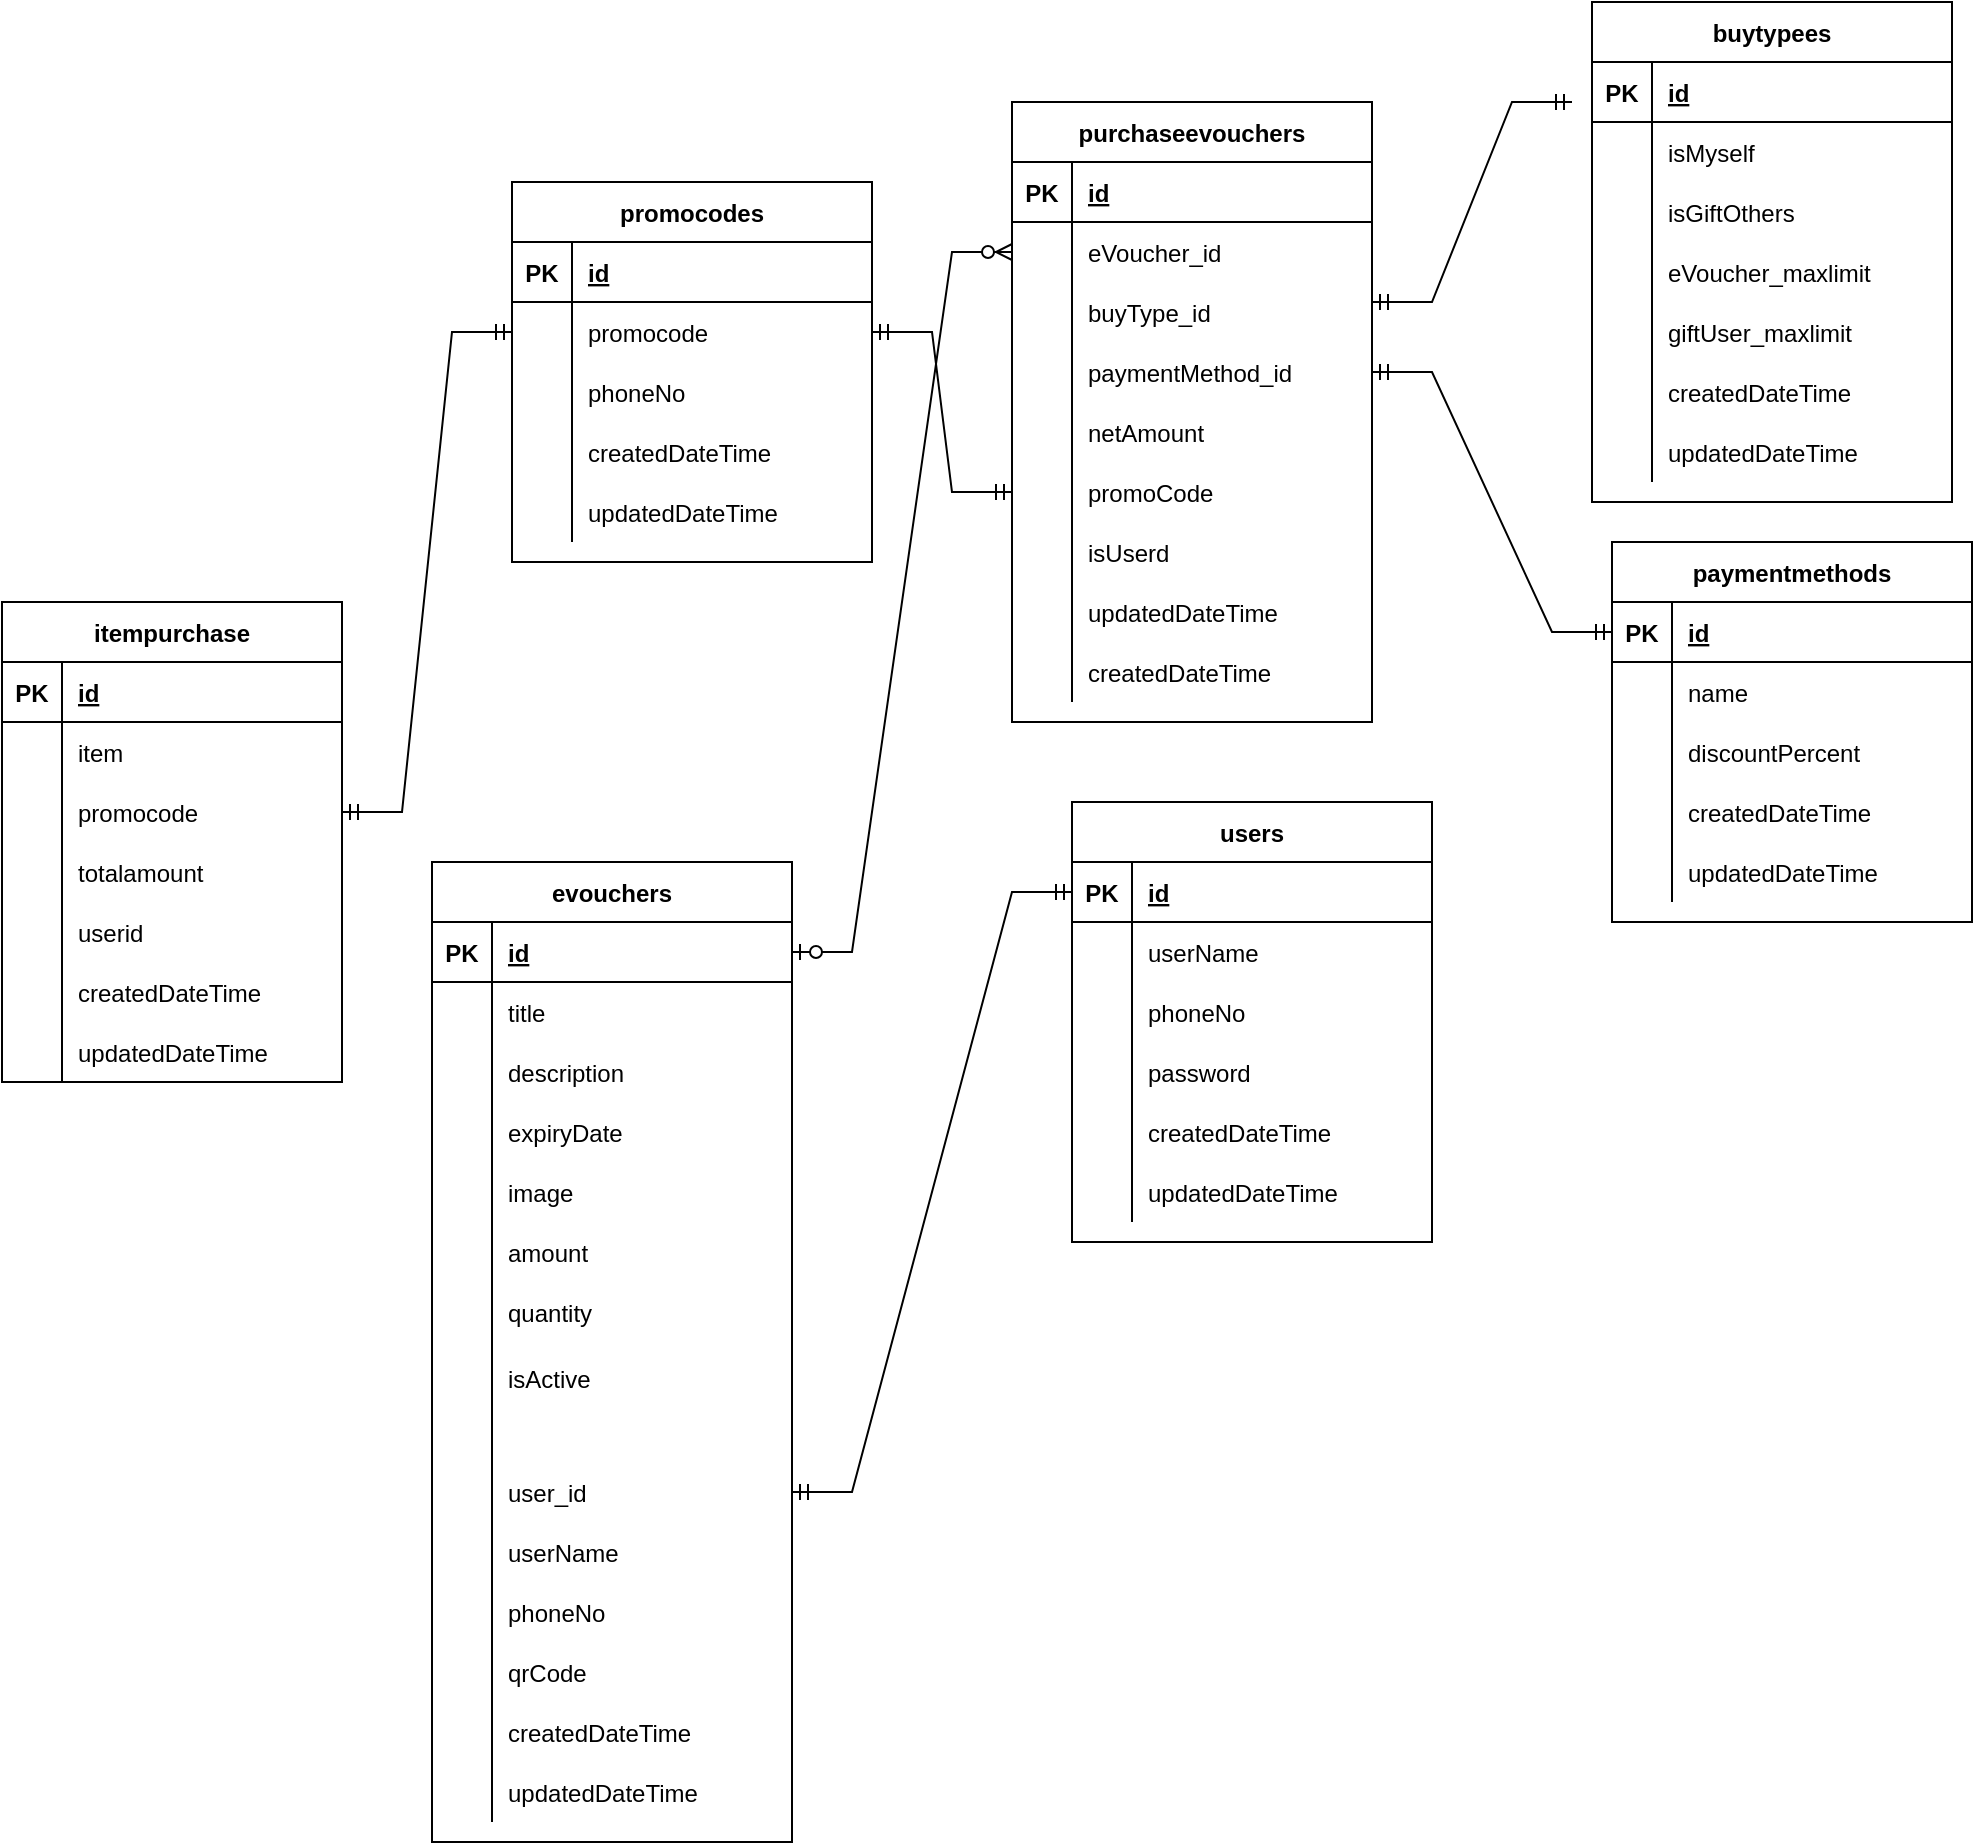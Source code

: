<mxfile version="17.2.4" type="google"><diagram id="ChuzMLygYuGC-aPtNnrG" name="Page-1"><mxGraphModel grid="1" page="1" gridSize="10" guides="1" tooltips="1" connect="1" arrows="1" fold="1" pageScale="1" pageWidth="850" pageHeight="1100" math="0" shadow="0"><root><mxCell id="0"/><mxCell id="1" parent="0"/><mxCell id="7wAMl2V2rMyPOqt-00Fh-144" value="evouchers" style="shape=table;startSize=30;container=1;collapsible=1;childLayout=tableLayout;fixedRows=1;rowLines=0;fontStyle=1;align=center;resizeLast=1;" vertex="1" parent="1"><mxGeometry x="240" y="470" width="180" height="490" as="geometry"/></mxCell><mxCell id="7wAMl2V2rMyPOqt-00Fh-145" value="" style="shape=tableRow;horizontal=0;startSize=0;swimlaneHead=0;swimlaneBody=0;fillColor=none;collapsible=0;dropTarget=0;points=[[0,0.5],[1,0.5]];portConstraint=eastwest;top=0;left=0;right=0;bottom=1;" vertex="1" parent="7wAMl2V2rMyPOqt-00Fh-144"><mxGeometry y="30" width="180" height="30" as="geometry"/></mxCell><mxCell id="7wAMl2V2rMyPOqt-00Fh-146" value="PK" style="shape=partialRectangle;connectable=0;fillColor=none;top=0;left=0;bottom=0;right=0;fontStyle=1;overflow=hidden;" vertex="1" parent="7wAMl2V2rMyPOqt-00Fh-145"><mxGeometry width="30" height="30" as="geometry"><mxRectangle width="30" height="30" as="alternateBounds"/></mxGeometry></mxCell><mxCell id="7wAMl2V2rMyPOqt-00Fh-147" value="id" style="shape=partialRectangle;connectable=0;fillColor=none;top=0;left=0;bottom=0;right=0;align=left;spacingLeft=6;fontStyle=5;overflow=hidden;" vertex="1" parent="7wAMl2V2rMyPOqt-00Fh-145"><mxGeometry x="30" width="150" height="30" as="geometry"><mxRectangle width="150" height="30" as="alternateBounds"/></mxGeometry></mxCell><mxCell id="7wAMl2V2rMyPOqt-00Fh-148" value="" style="shape=tableRow;horizontal=0;startSize=0;swimlaneHead=0;swimlaneBody=0;fillColor=none;collapsible=0;dropTarget=0;points=[[0,0.5],[1,0.5]];portConstraint=eastwest;top=0;left=0;right=0;bottom=0;" vertex="1" parent="7wAMl2V2rMyPOqt-00Fh-144"><mxGeometry y="60" width="180" height="30" as="geometry"/></mxCell><mxCell id="7wAMl2V2rMyPOqt-00Fh-149" value="" style="shape=partialRectangle;connectable=0;fillColor=none;top=0;left=0;bottom=0;right=0;editable=1;overflow=hidden;" vertex="1" parent="7wAMl2V2rMyPOqt-00Fh-148"><mxGeometry width="30" height="30" as="geometry"><mxRectangle width="30" height="30" as="alternateBounds"/></mxGeometry></mxCell><mxCell id="7wAMl2V2rMyPOqt-00Fh-150" value="title" style="shape=partialRectangle;connectable=0;fillColor=none;top=0;left=0;bottom=0;right=0;align=left;spacingLeft=6;overflow=hidden;" vertex="1" parent="7wAMl2V2rMyPOqt-00Fh-148"><mxGeometry x="30" width="150" height="30" as="geometry"><mxRectangle width="150" height="30" as="alternateBounds"/></mxGeometry></mxCell><mxCell id="7wAMl2V2rMyPOqt-00Fh-151" value="" style="shape=tableRow;horizontal=0;startSize=0;swimlaneHead=0;swimlaneBody=0;fillColor=none;collapsible=0;dropTarget=0;points=[[0,0.5],[1,0.5]];portConstraint=eastwest;top=0;left=0;right=0;bottom=0;" vertex="1" parent="7wAMl2V2rMyPOqt-00Fh-144"><mxGeometry y="90" width="180" height="30" as="geometry"/></mxCell><mxCell id="7wAMl2V2rMyPOqt-00Fh-152" value="" style="shape=partialRectangle;connectable=0;fillColor=none;top=0;left=0;bottom=0;right=0;editable=1;overflow=hidden;" vertex="1" parent="7wAMl2V2rMyPOqt-00Fh-151"><mxGeometry width="30" height="30" as="geometry"><mxRectangle width="30" height="30" as="alternateBounds"/></mxGeometry></mxCell><mxCell id="7wAMl2V2rMyPOqt-00Fh-153" value="description" style="shape=partialRectangle;connectable=0;fillColor=none;top=0;left=0;bottom=0;right=0;align=left;spacingLeft=6;overflow=hidden;" vertex="1" parent="7wAMl2V2rMyPOqt-00Fh-151"><mxGeometry x="30" width="150" height="30" as="geometry"><mxRectangle width="150" height="30" as="alternateBounds"/></mxGeometry></mxCell><mxCell id="7wAMl2V2rMyPOqt-00Fh-154" value="" style="shape=tableRow;horizontal=0;startSize=0;swimlaneHead=0;swimlaneBody=0;fillColor=none;collapsible=0;dropTarget=0;points=[[0,0.5],[1,0.5]];portConstraint=eastwest;top=0;left=0;right=0;bottom=0;" vertex="1" parent="7wAMl2V2rMyPOqt-00Fh-144"><mxGeometry y="120" width="180" height="30" as="geometry"/></mxCell><mxCell id="7wAMl2V2rMyPOqt-00Fh-155" value="" style="shape=partialRectangle;connectable=0;fillColor=none;top=0;left=0;bottom=0;right=0;editable=1;overflow=hidden;" vertex="1" parent="7wAMl2V2rMyPOqt-00Fh-154"><mxGeometry width="30" height="30" as="geometry"><mxRectangle width="30" height="30" as="alternateBounds"/></mxGeometry></mxCell><mxCell id="7wAMl2V2rMyPOqt-00Fh-156" value="expiryDate" style="shape=partialRectangle;connectable=0;fillColor=none;top=0;left=0;bottom=0;right=0;align=left;spacingLeft=6;overflow=hidden;" vertex="1" parent="7wAMl2V2rMyPOqt-00Fh-154"><mxGeometry x="30" width="150" height="30" as="geometry"><mxRectangle width="150" height="30" as="alternateBounds"/></mxGeometry></mxCell><mxCell id="7wAMl2V2rMyPOqt-00Fh-158" value="" style="shape=tableRow;horizontal=0;startSize=0;swimlaneHead=0;swimlaneBody=0;fillColor=none;collapsible=0;dropTarget=0;points=[[0,0.5],[1,0.5]];portConstraint=eastwest;top=0;left=0;right=0;bottom=0;" vertex="1" parent="7wAMl2V2rMyPOqt-00Fh-144"><mxGeometry y="150" width="180" height="30" as="geometry"/></mxCell><mxCell id="7wAMl2V2rMyPOqt-00Fh-159" value="" style="shape=partialRectangle;connectable=0;fillColor=none;top=0;left=0;bottom=0;right=0;editable=1;overflow=hidden;" vertex="1" parent="7wAMl2V2rMyPOqt-00Fh-158"><mxGeometry width="30" height="30" as="geometry"><mxRectangle width="30" height="30" as="alternateBounds"/></mxGeometry></mxCell><mxCell id="7wAMl2V2rMyPOqt-00Fh-160" value="image" style="shape=partialRectangle;connectable=0;fillColor=none;top=0;left=0;bottom=0;right=0;align=left;spacingLeft=6;overflow=hidden;" vertex="1" parent="7wAMl2V2rMyPOqt-00Fh-158"><mxGeometry x="30" width="150" height="30" as="geometry"><mxRectangle width="150" height="30" as="alternateBounds"/></mxGeometry></mxCell><mxCell id="7wAMl2V2rMyPOqt-00Fh-161" value="" style="shape=tableRow;horizontal=0;startSize=0;swimlaneHead=0;swimlaneBody=0;fillColor=none;collapsible=0;dropTarget=0;points=[[0,0.5],[1,0.5]];portConstraint=eastwest;top=0;left=0;right=0;bottom=0;" vertex="1" parent="7wAMl2V2rMyPOqt-00Fh-144"><mxGeometry y="180" width="180" height="30" as="geometry"/></mxCell><mxCell id="7wAMl2V2rMyPOqt-00Fh-162" value="" style="shape=partialRectangle;connectable=0;fillColor=none;top=0;left=0;bottom=0;right=0;editable=1;overflow=hidden;" vertex="1" parent="7wAMl2V2rMyPOqt-00Fh-161"><mxGeometry width="30" height="30" as="geometry"><mxRectangle width="30" height="30" as="alternateBounds"/></mxGeometry></mxCell><mxCell id="7wAMl2V2rMyPOqt-00Fh-163" value="amount" style="shape=partialRectangle;connectable=0;fillColor=none;top=0;left=0;bottom=0;right=0;align=left;spacingLeft=6;overflow=hidden;" vertex="1" parent="7wAMl2V2rMyPOqt-00Fh-161"><mxGeometry x="30" width="150" height="30" as="geometry"><mxRectangle width="150" height="30" as="alternateBounds"/></mxGeometry></mxCell><mxCell id="7wAMl2V2rMyPOqt-00Fh-167" value="" style="shape=tableRow;horizontal=0;startSize=0;swimlaneHead=0;swimlaneBody=0;fillColor=none;collapsible=0;dropTarget=0;points=[[0,0.5],[1,0.5]];portConstraint=eastwest;top=0;left=0;right=0;bottom=0;" vertex="1" parent="7wAMl2V2rMyPOqt-00Fh-144"><mxGeometry y="210" width="180" height="30" as="geometry"/></mxCell><mxCell id="7wAMl2V2rMyPOqt-00Fh-168" value="" style="shape=partialRectangle;connectable=0;fillColor=none;top=0;left=0;bottom=0;right=0;editable=1;overflow=hidden;" vertex="1" parent="7wAMl2V2rMyPOqt-00Fh-167"><mxGeometry width="30" height="30" as="geometry"><mxRectangle width="30" height="30" as="alternateBounds"/></mxGeometry></mxCell><mxCell id="7wAMl2V2rMyPOqt-00Fh-169" value="quantity" style="shape=partialRectangle;connectable=0;fillColor=none;top=0;left=0;bottom=0;right=0;align=left;spacingLeft=6;overflow=hidden;" vertex="1" parent="7wAMl2V2rMyPOqt-00Fh-167"><mxGeometry x="30" width="150" height="30" as="geometry"><mxRectangle width="150" height="30" as="alternateBounds"/></mxGeometry></mxCell><mxCell id="7wAMl2V2rMyPOqt-00Fh-164" value="" style="shape=tableRow;horizontal=0;startSize=0;swimlaneHead=0;swimlaneBody=0;fillColor=none;collapsible=0;dropTarget=0;points=[[0,0.5],[1,0.5]];portConstraint=eastwest;top=0;left=0;right=0;bottom=0;" vertex="1" parent="7wAMl2V2rMyPOqt-00Fh-144"><mxGeometry y="240" width="180" height="30" as="geometry"/></mxCell><mxCell id="7wAMl2V2rMyPOqt-00Fh-165" value="" style="shape=partialRectangle;connectable=0;fillColor=none;top=0;left=0;bottom=0;right=0;editable=1;overflow=hidden;" vertex="1" parent="7wAMl2V2rMyPOqt-00Fh-164"><mxGeometry width="30" height="30" as="geometry"><mxRectangle width="30" height="30" as="alternateBounds"/></mxGeometry></mxCell><mxCell id="7wAMl2V2rMyPOqt-00Fh-166" value="" style="shape=partialRectangle;connectable=0;fillColor=none;top=0;left=0;bottom=0;right=0;align=left;spacingLeft=6;overflow=hidden;" vertex="1" parent="7wAMl2V2rMyPOqt-00Fh-164"><mxGeometry x="30" width="150" height="30" as="geometry"><mxRectangle width="150" height="30" as="alternateBounds"/></mxGeometry></mxCell><mxCell id="7wAMl2V2rMyPOqt-00Fh-173" value="" style="shape=tableRow;horizontal=0;startSize=0;swimlaneHead=0;swimlaneBody=0;fillColor=none;collapsible=0;dropTarget=0;points=[[0,0.5],[1,0.5]];portConstraint=eastwest;top=0;left=0;right=0;bottom=0;" vertex="1" parent="7wAMl2V2rMyPOqt-00Fh-144"><mxGeometry y="270" width="180" height="30" as="geometry"/></mxCell><mxCell id="7wAMl2V2rMyPOqt-00Fh-174" value="" style="shape=partialRectangle;connectable=0;fillColor=none;top=0;left=0;bottom=0;right=0;editable=1;overflow=hidden;" vertex="1" parent="7wAMl2V2rMyPOqt-00Fh-173"><mxGeometry width="30" height="30" as="geometry"><mxRectangle width="30" height="30" as="alternateBounds"/></mxGeometry></mxCell><mxCell id="7wAMl2V2rMyPOqt-00Fh-175" value="" style="shape=partialRectangle;connectable=0;fillColor=none;top=0;left=0;bottom=0;right=0;align=left;spacingLeft=6;overflow=hidden;" vertex="1" parent="7wAMl2V2rMyPOqt-00Fh-173"><mxGeometry x="30" width="150" height="30" as="geometry"><mxRectangle width="150" height="30" as="alternateBounds"/></mxGeometry></mxCell><mxCell id="7wAMl2V2rMyPOqt-00Fh-176" value="" style="shape=tableRow;horizontal=0;startSize=0;swimlaneHead=0;swimlaneBody=0;fillColor=none;collapsible=0;dropTarget=0;points=[[0,0.5],[1,0.5]];portConstraint=eastwest;top=0;left=0;right=0;bottom=0;" vertex="1" parent="7wAMl2V2rMyPOqt-00Fh-144"><mxGeometry y="300" width="180" height="30" as="geometry"/></mxCell><mxCell id="7wAMl2V2rMyPOqt-00Fh-177" value="" style="shape=partialRectangle;connectable=0;fillColor=none;top=0;left=0;bottom=0;right=0;editable=1;overflow=hidden;" vertex="1" parent="7wAMl2V2rMyPOqt-00Fh-176"><mxGeometry width="30" height="30" as="geometry"><mxRectangle width="30" height="30" as="alternateBounds"/></mxGeometry></mxCell><mxCell id="7wAMl2V2rMyPOqt-00Fh-178" value="user_id" style="shape=partialRectangle;connectable=0;fillColor=none;top=0;left=0;bottom=0;right=0;align=left;spacingLeft=6;overflow=hidden;" vertex="1" parent="7wAMl2V2rMyPOqt-00Fh-176"><mxGeometry x="30" width="150" height="30" as="geometry"><mxRectangle width="150" height="30" as="alternateBounds"/></mxGeometry></mxCell><mxCell id="nTUJlWTamuXWdmdz4-d0-1" value="" style="shape=tableRow;horizontal=0;startSize=0;swimlaneHead=0;swimlaneBody=0;fillColor=none;collapsible=0;dropTarget=0;points=[[0,0.5],[1,0.5]];portConstraint=eastwest;top=0;left=0;right=0;bottom=0;" vertex="1" parent="7wAMl2V2rMyPOqt-00Fh-144"><mxGeometry y="330" width="180" height="30" as="geometry"/></mxCell><mxCell id="nTUJlWTamuXWdmdz4-d0-2" value="" style="shape=partialRectangle;connectable=0;fillColor=none;top=0;left=0;bottom=0;right=0;editable=1;overflow=hidden;" vertex="1" parent="nTUJlWTamuXWdmdz4-d0-1"><mxGeometry width="30" height="30" as="geometry"><mxRectangle width="30" height="30" as="alternateBounds"/></mxGeometry></mxCell><mxCell id="nTUJlWTamuXWdmdz4-d0-3" value="userName" style="shape=partialRectangle;connectable=0;fillColor=none;top=0;left=0;bottom=0;right=0;align=left;spacingLeft=6;overflow=hidden;" vertex="1" parent="nTUJlWTamuXWdmdz4-d0-1"><mxGeometry x="30" width="150" height="30" as="geometry"><mxRectangle width="150" height="30" as="alternateBounds"/></mxGeometry></mxCell><mxCell id="7wAMl2V2rMyPOqt-00Fh-179" value="" style="shape=tableRow;horizontal=0;startSize=0;swimlaneHead=0;swimlaneBody=0;fillColor=none;collapsible=0;dropTarget=0;points=[[0,0.5],[1,0.5]];portConstraint=eastwest;top=0;left=0;right=0;bottom=0;" vertex="1" parent="7wAMl2V2rMyPOqt-00Fh-144"><mxGeometry y="360" width="180" height="30" as="geometry"/></mxCell><mxCell id="7wAMl2V2rMyPOqt-00Fh-180" value="" style="shape=partialRectangle;connectable=0;fillColor=none;top=0;left=0;bottom=0;right=0;editable=1;overflow=hidden;" vertex="1" parent="7wAMl2V2rMyPOqt-00Fh-179"><mxGeometry width="30" height="30" as="geometry"><mxRectangle width="30" height="30" as="alternateBounds"/></mxGeometry></mxCell><mxCell id="7wAMl2V2rMyPOqt-00Fh-181" value="phoneNo" style="shape=partialRectangle;connectable=0;fillColor=none;top=0;left=0;bottom=0;right=0;align=left;spacingLeft=6;overflow=hidden;" vertex="1" parent="7wAMl2V2rMyPOqt-00Fh-179"><mxGeometry x="30" width="150" height="30" as="geometry"><mxRectangle width="150" height="30" as="alternateBounds"/></mxGeometry></mxCell><mxCell id="7wAMl2V2rMyPOqt-00Fh-182" value="" style="shape=tableRow;horizontal=0;startSize=0;swimlaneHead=0;swimlaneBody=0;fillColor=none;collapsible=0;dropTarget=0;points=[[0,0.5],[1,0.5]];portConstraint=eastwest;top=0;left=0;right=0;bottom=0;" vertex="1" parent="7wAMl2V2rMyPOqt-00Fh-144"><mxGeometry y="390" width="180" height="30" as="geometry"/></mxCell><mxCell id="7wAMl2V2rMyPOqt-00Fh-183" value="" style="shape=partialRectangle;connectable=0;fillColor=none;top=0;left=0;bottom=0;right=0;editable=1;overflow=hidden;" vertex="1" parent="7wAMl2V2rMyPOqt-00Fh-182"><mxGeometry width="30" height="30" as="geometry"><mxRectangle width="30" height="30" as="alternateBounds"/></mxGeometry></mxCell><mxCell id="7wAMl2V2rMyPOqt-00Fh-184" value="qrCode" style="shape=partialRectangle;connectable=0;fillColor=none;top=0;left=0;bottom=0;right=0;align=left;spacingLeft=6;overflow=hidden;" vertex="1" parent="7wAMl2V2rMyPOqt-00Fh-182"><mxGeometry x="30" width="150" height="30" as="geometry"><mxRectangle width="150" height="30" as="alternateBounds"/></mxGeometry></mxCell><mxCell id="7wAMl2V2rMyPOqt-00Fh-185" value="" style="shape=tableRow;horizontal=0;startSize=0;swimlaneHead=0;swimlaneBody=0;fillColor=none;collapsible=0;dropTarget=0;points=[[0,0.5],[1,0.5]];portConstraint=eastwest;top=0;left=0;right=0;bottom=0;" vertex="1" parent="7wAMl2V2rMyPOqt-00Fh-144"><mxGeometry y="420" width="180" height="30" as="geometry"/></mxCell><mxCell id="7wAMl2V2rMyPOqt-00Fh-186" value="" style="shape=partialRectangle;connectable=0;fillColor=none;top=0;left=0;bottom=0;right=0;editable=1;overflow=hidden;" vertex="1" parent="7wAMl2V2rMyPOqt-00Fh-185"><mxGeometry width="30" height="30" as="geometry"><mxRectangle width="30" height="30" as="alternateBounds"/></mxGeometry></mxCell><mxCell id="7wAMl2V2rMyPOqt-00Fh-187" value="createdDateTime" style="shape=partialRectangle;connectable=0;fillColor=none;top=0;left=0;bottom=0;right=0;align=left;spacingLeft=6;overflow=hidden;" vertex="1" parent="7wAMl2V2rMyPOqt-00Fh-185"><mxGeometry x="30" width="150" height="30" as="geometry"><mxRectangle width="150" height="30" as="alternateBounds"/></mxGeometry></mxCell><mxCell id="j4lae3LnzT7oUWRskxHM-4" value="" style="shape=tableRow;horizontal=0;startSize=0;swimlaneHead=0;swimlaneBody=0;fillColor=none;collapsible=0;dropTarget=0;points=[[0,0.5],[1,0.5]];portConstraint=eastwest;top=0;left=0;right=0;bottom=0;" vertex="1" parent="7wAMl2V2rMyPOqt-00Fh-144"><mxGeometry y="450" width="180" height="30" as="geometry"/></mxCell><mxCell id="j4lae3LnzT7oUWRskxHM-5" value="" style="shape=partialRectangle;connectable=0;fillColor=none;top=0;left=0;bottom=0;right=0;editable=1;overflow=hidden;" vertex="1" parent="j4lae3LnzT7oUWRskxHM-4"><mxGeometry width="30" height="30" as="geometry"><mxRectangle width="30" height="30" as="alternateBounds"/></mxGeometry></mxCell><mxCell id="j4lae3LnzT7oUWRskxHM-6" value="updatedDateTime" style="shape=partialRectangle;connectable=0;fillColor=none;top=0;left=0;bottom=0;right=0;align=left;spacingLeft=6;overflow=hidden;" vertex="1" parent="j4lae3LnzT7oUWRskxHM-4"><mxGeometry x="30" width="150" height="30" as="geometry"><mxRectangle width="150" height="30" as="alternateBounds"/></mxGeometry></mxCell><mxCell id="7wAMl2V2rMyPOqt-00Fh-231" value="paymentmethods" style="shape=table;startSize=30;container=1;collapsible=1;childLayout=tableLayout;fixedRows=1;rowLines=0;fontStyle=1;align=center;resizeLast=1;" vertex="1" parent="1"><mxGeometry x="830" y="310" width="180" height="190" as="geometry"/></mxCell><mxCell id="7wAMl2V2rMyPOqt-00Fh-232" value="" style="shape=tableRow;horizontal=0;startSize=0;swimlaneHead=0;swimlaneBody=0;fillColor=none;collapsible=0;dropTarget=0;points=[[0,0.5],[1,0.5]];portConstraint=eastwest;top=0;left=0;right=0;bottom=1;" vertex="1" parent="7wAMl2V2rMyPOqt-00Fh-231"><mxGeometry y="30" width="180" height="30" as="geometry"/></mxCell><mxCell id="7wAMl2V2rMyPOqt-00Fh-233" value="PK" style="shape=partialRectangle;connectable=0;fillColor=none;top=0;left=0;bottom=0;right=0;fontStyle=1;overflow=hidden;" vertex="1" parent="7wAMl2V2rMyPOqt-00Fh-232"><mxGeometry width="30" height="30" as="geometry"><mxRectangle width="30" height="30" as="alternateBounds"/></mxGeometry></mxCell><mxCell id="7wAMl2V2rMyPOqt-00Fh-234" value="id" style="shape=partialRectangle;connectable=0;fillColor=none;top=0;left=0;bottom=0;right=0;align=left;spacingLeft=6;fontStyle=5;overflow=hidden;" vertex="1" parent="7wAMl2V2rMyPOqt-00Fh-232"><mxGeometry x="30" width="150" height="30" as="geometry"><mxRectangle width="150" height="30" as="alternateBounds"/></mxGeometry></mxCell><mxCell id="7wAMl2V2rMyPOqt-00Fh-235" value="" style="shape=tableRow;horizontal=0;startSize=0;swimlaneHead=0;swimlaneBody=0;fillColor=none;collapsible=0;dropTarget=0;points=[[0,0.5],[1,0.5]];portConstraint=eastwest;top=0;left=0;right=0;bottom=0;" vertex="1" parent="7wAMl2V2rMyPOqt-00Fh-231"><mxGeometry y="60" width="180" height="30" as="geometry"/></mxCell><mxCell id="7wAMl2V2rMyPOqt-00Fh-236" value="" style="shape=partialRectangle;connectable=0;fillColor=none;top=0;left=0;bottom=0;right=0;editable=1;overflow=hidden;" vertex="1" parent="7wAMl2V2rMyPOqt-00Fh-235"><mxGeometry width="30" height="30" as="geometry"><mxRectangle width="30" height="30" as="alternateBounds"/></mxGeometry></mxCell><mxCell id="7wAMl2V2rMyPOqt-00Fh-237" value="name" style="shape=partialRectangle;connectable=0;fillColor=none;top=0;left=0;bottom=0;right=0;align=left;spacingLeft=6;overflow=hidden;" vertex="1" parent="7wAMl2V2rMyPOqt-00Fh-235"><mxGeometry x="30" width="150" height="30" as="geometry"><mxRectangle width="150" height="30" as="alternateBounds"/></mxGeometry></mxCell><mxCell id="7wAMl2V2rMyPOqt-00Fh-238" value="" style="shape=tableRow;horizontal=0;startSize=0;swimlaneHead=0;swimlaneBody=0;fillColor=none;collapsible=0;dropTarget=0;points=[[0,0.5],[1,0.5]];portConstraint=eastwest;top=0;left=0;right=0;bottom=0;" vertex="1" parent="7wAMl2V2rMyPOqt-00Fh-231"><mxGeometry y="90" width="180" height="30" as="geometry"/></mxCell><mxCell id="7wAMl2V2rMyPOqt-00Fh-239" value="" style="shape=partialRectangle;connectable=0;fillColor=none;top=0;left=0;bottom=0;right=0;editable=1;overflow=hidden;" vertex="1" parent="7wAMl2V2rMyPOqt-00Fh-238"><mxGeometry width="30" height="30" as="geometry"><mxRectangle width="30" height="30" as="alternateBounds"/></mxGeometry></mxCell><mxCell id="7wAMl2V2rMyPOqt-00Fh-240" value="discountPercent" style="shape=partialRectangle;connectable=0;fillColor=none;top=0;left=0;bottom=0;right=0;align=left;spacingLeft=6;overflow=hidden;" vertex="1" parent="7wAMl2V2rMyPOqt-00Fh-238"><mxGeometry x="30" width="150" height="30" as="geometry"><mxRectangle width="150" height="30" as="alternateBounds"/></mxGeometry></mxCell><mxCell id="7wAMl2V2rMyPOqt-00Fh-241" value="" style="shape=tableRow;horizontal=0;startSize=0;swimlaneHead=0;swimlaneBody=0;fillColor=none;collapsible=0;dropTarget=0;points=[[0,0.5],[1,0.5]];portConstraint=eastwest;top=0;left=0;right=0;bottom=0;" vertex="1" parent="7wAMl2V2rMyPOqt-00Fh-231"><mxGeometry y="120" width="180" height="30" as="geometry"/></mxCell><mxCell id="7wAMl2V2rMyPOqt-00Fh-242" value="" style="shape=partialRectangle;connectable=0;fillColor=none;top=0;left=0;bottom=0;right=0;editable=1;overflow=hidden;" vertex="1" parent="7wAMl2V2rMyPOqt-00Fh-241"><mxGeometry width="30" height="30" as="geometry"><mxRectangle width="30" height="30" as="alternateBounds"/></mxGeometry></mxCell><mxCell id="7wAMl2V2rMyPOqt-00Fh-243" value="createdDateTime" style="shape=partialRectangle;connectable=0;fillColor=none;top=0;left=0;bottom=0;right=0;align=left;spacingLeft=6;overflow=hidden;" vertex="1" parent="7wAMl2V2rMyPOqt-00Fh-241"><mxGeometry x="30" width="150" height="30" as="geometry"><mxRectangle width="150" height="30" as="alternateBounds"/></mxGeometry></mxCell><mxCell id="7wAMl2V2rMyPOqt-00Fh-244" value="" style="shape=tableRow;horizontal=0;startSize=0;swimlaneHead=0;swimlaneBody=0;fillColor=none;collapsible=0;dropTarget=0;points=[[0,0.5],[1,0.5]];portConstraint=eastwest;top=0;left=0;right=0;bottom=0;" vertex="1" parent="7wAMl2V2rMyPOqt-00Fh-231"><mxGeometry y="150" width="180" height="30" as="geometry"/></mxCell><mxCell id="7wAMl2V2rMyPOqt-00Fh-245" value="" style="shape=partialRectangle;connectable=0;fillColor=none;top=0;left=0;bottom=0;right=0;editable=1;overflow=hidden;" vertex="1" parent="7wAMl2V2rMyPOqt-00Fh-244"><mxGeometry width="30" height="30" as="geometry"><mxRectangle width="30" height="30" as="alternateBounds"/></mxGeometry></mxCell><mxCell id="7wAMl2V2rMyPOqt-00Fh-246" value="updatedDateTime" style="shape=partialRectangle;connectable=0;fillColor=none;top=0;left=0;bottom=0;right=0;align=left;spacingLeft=6;overflow=hidden;" vertex="1" parent="7wAMl2V2rMyPOqt-00Fh-244"><mxGeometry x="30" width="150" height="30" as="geometry"><mxRectangle width="150" height="30" as="alternateBounds"/></mxGeometry></mxCell><mxCell id="7wAMl2V2rMyPOqt-00Fh-252" value="buytypees" style="shape=table;startSize=30;container=1;collapsible=1;childLayout=tableLayout;fixedRows=1;rowLines=0;fontStyle=1;align=center;resizeLast=1;" vertex="1" parent="1"><mxGeometry x="820" y="40" width="180" height="250" as="geometry"/></mxCell><mxCell id="7wAMl2V2rMyPOqt-00Fh-253" value="" style="shape=tableRow;horizontal=0;startSize=0;swimlaneHead=0;swimlaneBody=0;fillColor=none;collapsible=0;dropTarget=0;points=[[0,0.5],[1,0.5]];portConstraint=eastwest;top=0;left=0;right=0;bottom=1;" vertex="1" parent="7wAMl2V2rMyPOqt-00Fh-252"><mxGeometry y="30" width="180" height="30" as="geometry"/></mxCell><mxCell id="7wAMl2V2rMyPOqt-00Fh-254" value="PK" style="shape=partialRectangle;connectable=0;fillColor=none;top=0;left=0;bottom=0;right=0;fontStyle=1;overflow=hidden;" vertex="1" parent="7wAMl2V2rMyPOqt-00Fh-253"><mxGeometry width="30" height="30" as="geometry"><mxRectangle width="30" height="30" as="alternateBounds"/></mxGeometry></mxCell><mxCell id="7wAMl2V2rMyPOqt-00Fh-255" value="id" style="shape=partialRectangle;connectable=0;fillColor=none;top=0;left=0;bottom=0;right=0;align=left;spacingLeft=6;fontStyle=5;overflow=hidden;" vertex="1" parent="7wAMl2V2rMyPOqt-00Fh-253"><mxGeometry x="30" width="150" height="30" as="geometry"><mxRectangle width="150" height="30" as="alternateBounds"/></mxGeometry></mxCell><mxCell id="7wAMl2V2rMyPOqt-00Fh-256" value="" style="shape=tableRow;horizontal=0;startSize=0;swimlaneHead=0;swimlaneBody=0;fillColor=none;collapsible=0;dropTarget=0;points=[[0,0.5],[1,0.5]];portConstraint=eastwest;top=0;left=0;right=0;bottom=0;" vertex="1" parent="7wAMl2V2rMyPOqt-00Fh-252"><mxGeometry y="60" width="180" height="30" as="geometry"/></mxCell><mxCell id="7wAMl2V2rMyPOqt-00Fh-257" value="" style="shape=partialRectangle;connectable=0;fillColor=none;top=0;left=0;bottom=0;right=0;editable=1;overflow=hidden;" vertex="1" parent="7wAMl2V2rMyPOqt-00Fh-256"><mxGeometry width="30" height="30" as="geometry"><mxRectangle width="30" height="30" as="alternateBounds"/></mxGeometry></mxCell><mxCell id="7wAMl2V2rMyPOqt-00Fh-258" value="isMyself" style="shape=partialRectangle;connectable=0;fillColor=none;top=0;left=0;bottom=0;right=0;align=left;spacingLeft=6;overflow=hidden;" vertex="1" parent="7wAMl2V2rMyPOqt-00Fh-256"><mxGeometry x="30" width="150" height="30" as="geometry"><mxRectangle width="150" height="30" as="alternateBounds"/></mxGeometry></mxCell><mxCell id="7wAMl2V2rMyPOqt-00Fh-259" value="" style="shape=tableRow;horizontal=0;startSize=0;swimlaneHead=0;swimlaneBody=0;fillColor=none;collapsible=0;dropTarget=0;points=[[0,0.5],[1,0.5]];portConstraint=eastwest;top=0;left=0;right=0;bottom=0;" vertex="1" parent="7wAMl2V2rMyPOqt-00Fh-252"><mxGeometry y="90" width="180" height="30" as="geometry"/></mxCell><mxCell id="7wAMl2V2rMyPOqt-00Fh-260" value="" style="shape=partialRectangle;connectable=0;fillColor=none;top=0;left=0;bottom=0;right=0;editable=1;overflow=hidden;" vertex="1" parent="7wAMl2V2rMyPOqt-00Fh-259"><mxGeometry width="30" height="30" as="geometry"><mxRectangle width="30" height="30" as="alternateBounds"/></mxGeometry></mxCell><mxCell id="7wAMl2V2rMyPOqt-00Fh-261" value="isGiftOthers" style="shape=partialRectangle;connectable=0;fillColor=none;top=0;left=0;bottom=0;right=0;align=left;spacingLeft=6;overflow=hidden;" vertex="1" parent="7wAMl2V2rMyPOqt-00Fh-259"><mxGeometry x="30" width="150" height="30" as="geometry"><mxRectangle width="150" height="30" as="alternateBounds"/></mxGeometry></mxCell><mxCell id="7wAMl2V2rMyPOqt-00Fh-262" value="" style="shape=tableRow;horizontal=0;startSize=0;swimlaneHead=0;swimlaneBody=0;fillColor=none;collapsible=0;dropTarget=0;points=[[0,0.5],[1,0.5]];portConstraint=eastwest;top=0;left=0;right=0;bottom=0;" vertex="1" parent="7wAMl2V2rMyPOqt-00Fh-252"><mxGeometry y="120" width="180" height="30" as="geometry"/></mxCell><mxCell id="7wAMl2V2rMyPOqt-00Fh-263" value="" style="shape=partialRectangle;connectable=0;fillColor=none;top=0;left=0;bottom=0;right=0;editable=1;overflow=hidden;" vertex="1" parent="7wAMl2V2rMyPOqt-00Fh-262"><mxGeometry width="30" height="30" as="geometry"><mxRectangle width="30" height="30" as="alternateBounds"/></mxGeometry></mxCell><mxCell id="7wAMl2V2rMyPOqt-00Fh-264" value="eVoucher_maxlimit" style="shape=partialRectangle;connectable=0;fillColor=none;top=0;left=0;bottom=0;right=0;align=left;spacingLeft=6;overflow=hidden;" vertex="1" parent="7wAMl2V2rMyPOqt-00Fh-262"><mxGeometry x="30" width="150" height="30" as="geometry"><mxRectangle width="150" height="30" as="alternateBounds"/></mxGeometry></mxCell><mxCell id="skps2oumZ5851roysPEa-1" value="" style="shape=tableRow;horizontal=0;startSize=0;swimlaneHead=0;swimlaneBody=0;fillColor=none;collapsible=0;dropTarget=0;points=[[0,0.5],[1,0.5]];portConstraint=eastwest;top=0;left=0;right=0;bottom=0;" vertex="1" parent="7wAMl2V2rMyPOqt-00Fh-252"><mxGeometry y="150" width="180" height="30" as="geometry"/></mxCell><mxCell id="skps2oumZ5851roysPEa-2" value="" style="shape=partialRectangle;connectable=0;fillColor=none;top=0;left=0;bottom=0;right=0;editable=1;overflow=hidden;" vertex="1" parent="skps2oumZ5851roysPEa-1"><mxGeometry width="30" height="30" as="geometry"><mxRectangle width="30" height="30" as="alternateBounds"/></mxGeometry></mxCell><mxCell id="skps2oumZ5851roysPEa-3" value="giftUser_maxlimit" style="shape=partialRectangle;connectable=0;fillColor=none;top=0;left=0;bottom=0;right=0;align=left;spacingLeft=6;overflow=hidden;" vertex="1" parent="skps2oumZ5851roysPEa-1"><mxGeometry x="30" width="150" height="30" as="geometry"><mxRectangle width="150" height="30" as="alternateBounds"/></mxGeometry></mxCell><mxCell id="7wAMl2V2rMyPOqt-00Fh-265" value="" style="shape=tableRow;horizontal=0;startSize=0;swimlaneHead=0;swimlaneBody=0;fillColor=none;collapsible=0;dropTarget=0;points=[[0,0.5],[1,0.5]];portConstraint=eastwest;top=0;left=0;right=0;bottom=0;" vertex="1" parent="7wAMl2V2rMyPOqt-00Fh-252"><mxGeometry y="180" width="180" height="30" as="geometry"/></mxCell><mxCell id="7wAMl2V2rMyPOqt-00Fh-266" value="" style="shape=partialRectangle;connectable=0;fillColor=none;top=0;left=0;bottom=0;right=0;editable=1;overflow=hidden;" vertex="1" parent="7wAMl2V2rMyPOqt-00Fh-265"><mxGeometry width="30" height="30" as="geometry"><mxRectangle width="30" height="30" as="alternateBounds"/></mxGeometry></mxCell><mxCell id="7wAMl2V2rMyPOqt-00Fh-267" value="createdDateTime" style="shape=partialRectangle;connectable=0;fillColor=none;top=0;left=0;bottom=0;right=0;align=left;spacingLeft=6;overflow=hidden;" vertex="1" parent="7wAMl2V2rMyPOqt-00Fh-265"><mxGeometry x="30" width="150" height="30" as="geometry"><mxRectangle width="150" height="30" as="alternateBounds"/></mxGeometry></mxCell><mxCell id="7wAMl2V2rMyPOqt-00Fh-268" value="" style="shape=tableRow;horizontal=0;startSize=0;swimlaneHead=0;swimlaneBody=0;fillColor=none;collapsible=0;dropTarget=0;points=[[0,0.5],[1,0.5]];portConstraint=eastwest;top=0;left=0;right=0;bottom=0;" vertex="1" parent="7wAMl2V2rMyPOqt-00Fh-252"><mxGeometry y="210" width="180" height="30" as="geometry"/></mxCell><mxCell id="7wAMl2V2rMyPOqt-00Fh-269" value="" style="shape=partialRectangle;connectable=0;fillColor=none;top=0;left=0;bottom=0;right=0;editable=1;overflow=hidden;" vertex="1" parent="7wAMl2V2rMyPOqt-00Fh-268"><mxGeometry width="30" height="30" as="geometry"><mxRectangle width="30" height="30" as="alternateBounds"/></mxGeometry></mxCell><mxCell id="7wAMl2V2rMyPOqt-00Fh-270" value="updatedDateTime" style="shape=partialRectangle;connectable=0;fillColor=none;top=0;left=0;bottom=0;right=0;align=left;spacingLeft=6;overflow=hidden;" vertex="1" parent="7wAMl2V2rMyPOqt-00Fh-268"><mxGeometry x="30" width="150" height="30" as="geometry"><mxRectangle width="150" height="30" as="alternateBounds"/></mxGeometry></mxCell><mxCell id="7wAMl2V2rMyPOqt-00Fh-276" value="purchaseevouchers" style="shape=table;startSize=30;container=1;collapsible=1;childLayout=tableLayout;fixedRows=1;rowLines=0;fontStyle=1;align=center;resizeLast=1;" vertex="1" parent="1"><mxGeometry x="530" y="90" width="180" height="310" as="geometry"/></mxCell><mxCell id="7wAMl2V2rMyPOqt-00Fh-277" value="" style="shape=tableRow;horizontal=0;startSize=0;swimlaneHead=0;swimlaneBody=0;fillColor=none;collapsible=0;dropTarget=0;points=[[0,0.5],[1,0.5]];portConstraint=eastwest;top=0;left=0;right=0;bottom=1;" vertex="1" parent="7wAMl2V2rMyPOqt-00Fh-276"><mxGeometry y="30" width="180" height="30" as="geometry"/></mxCell><mxCell id="7wAMl2V2rMyPOqt-00Fh-278" value="PK" style="shape=partialRectangle;connectable=0;fillColor=none;top=0;left=0;bottom=0;right=0;fontStyle=1;overflow=hidden;" vertex="1" parent="7wAMl2V2rMyPOqt-00Fh-277"><mxGeometry width="30" height="30" as="geometry"><mxRectangle width="30" height="30" as="alternateBounds"/></mxGeometry></mxCell><mxCell id="7wAMl2V2rMyPOqt-00Fh-279" value="id" style="shape=partialRectangle;connectable=0;fillColor=none;top=0;left=0;bottom=0;right=0;align=left;spacingLeft=6;fontStyle=5;overflow=hidden;" vertex="1" parent="7wAMl2V2rMyPOqt-00Fh-277"><mxGeometry x="30" width="150" height="30" as="geometry"><mxRectangle width="150" height="30" as="alternateBounds"/></mxGeometry></mxCell><mxCell id="7wAMl2V2rMyPOqt-00Fh-280" value="" style="shape=tableRow;horizontal=0;startSize=0;swimlaneHead=0;swimlaneBody=0;fillColor=none;collapsible=0;dropTarget=0;points=[[0,0.5],[1,0.5]];portConstraint=eastwest;top=0;left=0;right=0;bottom=0;" vertex="1" parent="7wAMl2V2rMyPOqt-00Fh-276"><mxGeometry y="60" width="180" height="30" as="geometry"/></mxCell><mxCell id="7wAMl2V2rMyPOqt-00Fh-281" value="" style="shape=partialRectangle;connectable=0;fillColor=none;top=0;left=0;bottom=0;right=0;editable=1;overflow=hidden;" vertex="1" parent="7wAMl2V2rMyPOqt-00Fh-280"><mxGeometry width="30" height="30" as="geometry"><mxRectangle width="30" height="30" as="alternateBounds"/></mxGeometry></mxCell><mxCell id="7wAMl2V2rMyPOqt-00Fh-282" value="eVoucher_id" style="shape=partialRectangle;connectable=0;fillColor=none;top=0;left=0;bottom=0;right=0;align=left;spacingLeft=6;overflow=hidden;" vertex="1" parent="7wAMl2V2rMyPOqt-00Fh-280"><mxGeometry x="30" width="150" height="30" as="geometry"><mxRectangle width="150" height="30" as="alternateBounds"/></mxGeometry></mxCell><mxCell id="7wAMl2V2rMyPOqt-00Fh-283" value="" style="shape=tableRow;horizontal=0;startSize=0;swimlaneHead=0;swimlaneBody=0;fillColor=none;collapsible=0;dropTarget=0;points=[[0,0.5],[1,0.5]];portConstraint=eastwest;top=0;left=0;right=0;bottom=0;" vertex="1" parent="7wAMl2V2rMyPOqt-00Fh-276"><mxGeometry y="90" width="180" height="30" as="geometry"/></mxCell><mxCell id="7wAMl2V2rMyPOqt-00Fh-284" value="" style="shape=partialRectangle;connectable=0;fillColor=none;top=0;left=0;bottom=0;right=0;editable=1;overflow=hidden;" vertex="1" parent="7wAMl2V2rMyPOqt-00Fh-283"><mxGeometry width="30" height="30" as="geometry"><mxRectangle width="30" height="30" as="alternateBounds"/></mxGeometry></mxCell><mxCell id="7wAMl2V2rMyPOqt-00Fh-285" value="buyType_id" style="shape=partialRectangle;connectable=0;fillColor=none;top=0;left=0;bottom=0;right=0;align=left;spacingLeft=6;overflow=hidden;" vertex="1" parent="7wAMl2V2rMyPOqt-00Fh-283"><mxGeometry x="30" width="150" height="30" as="geometry"><mxRectangle width="150" height="30" as="alternateBounds"/></mxGeometry></mxCell><mxCell id="7wAMl2V2rMyPOqt-00Fh-286" value="" style="shape=tableRow;horizontal=0;startSize=0;swimlaneHead=0;swimlaneBody=0;fillColor=none;collapsible=0;dropTarget=0;points=[[0,0.5],[1,0.5]];portConstraint=eastwest;top=0;left=0;right=0;bottom=0;" vertex="1" parent="7wAMl2V2rMyPOqt-00Fh-276"><mxGeometry y="120" width="180" height="30" as="geometry"/></mxCell><mxCell id="7wAMl2V2rMyPOqt-00Fh-287" value="" style="shape=partialRectangle;connectable=0;fillColor=none;top=0;left=0;bottom=0;right=0;editable=1;overflow=hidden;" vertex="1" parent="7wAMl2V2rMyPOqt-00Fh-286"><mxGeometry width="30" height="30" as="geometry"><mxRectangle width="30" height="30" as="alternateBounds"/></mxGeometry></mxCell><mxCell id="7wAMl2V2rMyPOqt-00Fh-288" value="paymentMethod_id" style="shape=partialRectangle;connectable=0;fillColor=none;top=0;left=0;bottom=0;right=0;align=left;spacingLeft=6;overflow=hidden;" vertex="1" parent="7wAMl2V2rMyPOqt-00Fh-286"><mxGeometry x="30" width="150" height="30" as="geometry"><mxRectangle width="150" height="30" as="alternateBounds"/></mxGeometry></mxCell><mxCell id="7wAMl2V2rMyPOqt-00Fh-289" value="" style="shape=tableRow;horizontal=0;startSize=0;swimlaneHead=0;swimlaneBody=0;fillColor=none;collapsible=0;dropTarget=0;points=[[0,0.5],[1,0.5]];portConstraint=eastwest;top=0;left=0;right=0;bottom=0;" vertex="1" parent="7wAMl2V2rMyPOqt-00Fh-276"><mxGeometry y="150" width="180" height="30" as="geometry"/></mxCell><mxCell id="7wAMl2V2rMyPOqt-00Fh-290" value="" style="shape=partialRectangle;connectable=0;fillColor=none;top=0;left=0;bottom=0;right=0;editable=1;overflow=hidden;" vertex="1" parent="7wAMl2V2rMyPOqt-00Fh-289"><mxGeometry width="30" height="30" as="geometry"><mxRectangle width="30" height="30" as="alternateBounds"/></mxGeometry></mxCell><mxCell id="7wAMl2V2rMyPOqt-00Fh-291" value="netAmount" style="shape=partialRectangle;connectable=0;fillColor=none;top=0;left=0;bottom=0;right=0;align=left;spacingLeft=6;overflow=hidden;" vertex="1" parent="7wAMl2V2rMyPOqt-00Fh-289"><mxGeometry x="30" width="150" height="30" as="geometry"><mxRectangle width="150" height="30" as="alternateBounds"/></mxGeometry></mxCell><mxCell id="k-yhQso1ahxm4MIE1Qz--6" value="" style="shape=tableRow;horizontal=0;startSize=0;swimlaneHead=0;swimlaneBody=0;fillColor=none;collapsible=0;dropTarget=0;points=[[0,0.5],[1,0.5]];portConstraint=eastwest;top=0;left=0;right=0;bottom=0;" vertex="1" parent="7wAMl2V2rMyPOqt-00Fh-276"><mxGeometry y="180" width="180" height="30" as="geometry"/></mxCell><mxCell id="k-yhQso1ahxm4MIE1Qz--7" value="" style="shape=partialRectangle;connectable=0;fillColor=none;top=0;left=0;bottom=0;right=0;editable=1;overflow=hidden;" vertex="1" parent="k-yhQso1ahxm4MIE1Qz--6"><mxGeometry width="30" height="30" as="geometry"><mxRectangle width="30" height="30" as="alternateBounds"/></mxGeometry></mxCell><mxCell id="k-yhQso1ahxm4MIE1Qz--8" value="promoCode" style="shape=partialRectangle;connectable=0;fillColor=none;top=0;left=0;bottom=0;right=0;align=left;spacingLeft=6;overflow=hidden;" vertex="1" parent="k-yhQso1ahxm4MIE1Qz--6"><mxGeometry x="30" width="150" height="30" as="geometry"><mxRectangle width="150" height="30" as="alternateBounds"/></mxGeometry></mxCell><mxCell id="7wAMl2V2rMyPOqt-00Fh-292" value="" style="shape=tableRow;horizontal=0;startSize=0;swimlaneHead=0;swimlaneBody=0;fillColor=none;collapsible=0;dropTarget=0;points=[[0,0.5],[1,0.5]];portConstraint=eastwest;top=0;left=0;right=0;bottom=0;" vertex="1" parent="7wAMl2V2rMyPOqt-00Fh-276"><mxGeometry y="210" width="180" height="30" as="geometry"/></mxCell><mxCell id="7wAMl2V2rMyPOqt-00Fh-293" value="" style="shape=partialRectangle;connectable=0;fillColor=none;top=0;left=0;bottom=0;right=0;editable=1;overflow=hidden;" vertex="1" parent="7wAMl2V2rMyPOqt-00Fh-292"><mxGeometry width="30" height="30" as="geometry"><mxRectangle width="30" height="30" as="alternateBounds"/></mxGeometry></mxCell><mxCell id="7wAMl2V2rMyPOqt-00Fh-294" value="isUserd" style="shape=partialRectangle;connectable=0;fillColor=none;top=0;left=0;bottom=0;right=0;align=left;spacingLeft=6;overflow=hidden;" vertex="1" parent="7wAMl2V2rMyPOqt-00Fh-292"><mxGeometry x="30" width="150" height="30" as="geometry"><mxRectangle width="150" height="30" as="alternateBounds"/></mxGeometry></mxCell><mxCell id="7wAMl2V2rMyPOqt-00Fh-170" value="" style="shape=tableRow;horizontal=0;startSize=0;swimlaneHead=0;swimlaneBody=0;fillColor=none;collapsible=0;dropTarget=0;points=[[0,0.5],[1,0.5]];portConstraint=eastwest;top=0;left=0;right=0;bottom=0;" vertex="1" parent="7wAMl2V2rMyPOqt-00Fh-276"><mxGeometry y="240" width="180" height="30" as="geometry"/></mxCell><mxCell id="7wAMl2V2rMyPOqt-00Fh-171" value="" style="shape=partialRectangle;connectable=0;fillColor=none;top=0;left=0;bottom=0;right=0;editable=1;overflow=hidden;" vertex="1" parent="7wAMl2V2rMyPOqt-00Fh-170"><mxGeometry width="30" height="30" as="geometry"><mxRectangle width="30" height="30" as="alternateBounds"/></mxGeometry></mxCell><mxCell id="7wAMl2V2rMyPOqt-00Fh-172" value="updatedDateTime" style="shape=partialRectangle;connectable=0;fillColor=none;top=0;left=0;bottom=0;right=0;align=left;spacingLeft=6;overflow=hidden;" vertex="1" parent="7wAMl2V2rMyPOqt-00Fh-170"><mxGeometry x="30" width="150" height="30" as="geometry"><mxRectangle width="150" height="30" as="alternateBounds"/></mxGeometry></mxCell><mxCell id="j4lae3LnzT7oUWRskxHM-1" value="" style="shape=tableRow;horizontal=0;startSize=0;swimlaneHead=0;swimlaneBody=0;fillColor=none;collapsible=0;dropTarget=0;points=[[0,0.5],[1,0.5]];portConstraint=eastwest;top=0;left=0;right=0;bottom=0;" vertex="1" parent="7wAMl2V2rMyPOqt-00Fh-276"><mxGeometry y="270" width="180" height="30" as="geometry"/></mxCell><mxCell id="j4lae3LnzT7oUWRskxHM-2" value="" style="shape=partialRectangle;connectable=0;fillColor=none;top=0;left=0;bottom=0;right=0;editable=1;overflow=hidden;" vertex="1" parent="j4lae3LnzT7oUWRskxHM-1"><mxGeometry width="30" height="30" as="geometry"><mxRectangle width="30" height="30" as="alternateBounds"/></mxGeometry></mxCell><mxCell id="j4lae3LnzT7oUWRskxHM-3" value="createdDateTime" style="shape=partialRectangle;connectable=0;fillColor=none;top=0;left=0;bottom=0;right=0;align=left;spacingLeft=6;overflow=hidden;" vertex="1" parent="j4lae3LnzT7oUWRskxHM-1"><mxGeometry x="30" width="150" height="30" as="geometry"><mxRectangle width="150" height="30" as="alternateBounds"/></mxGeometry></mxCell><mxCell id="zHbwf7liUna1DtuOq4JR-1" value="users" style="shape=table;startSize=30;container=1;collapsible=1;childLayout=tableLayout;fixedRows=1;rowLines=0;fontStyle=1;align=center;resizeLast=1;" vertex="1" parent="1"><mxGeometry x="560" y="440" width="180" height="220" as="geometry"/></mxCell><mxCell id="zHbwf7liUna1DtuOq4JR-2" value="" style="shape=tableRow;horizontal=0;startSize=0;swimlaneHead=0;swimlaneBody=0;fillColor=none;collapsible=0;dropTarget=0;points=[[0,0.5],[1,0.5]];portConstraint=eastwest;top=0;left=0;right=0;bottom=1;" vertex="1" parent="zHbwf7liUna1DtuOq4JR-1"><mxGeometry y="30" width="180" height="30" as="geometry"/></mxCell><mxCell id="zHbwf7liUna1DtuOq4JR-3" value="PK" style="shape=partialRectangle;connectable=0;fillColor=none;top=0;left=0;bottom=0;right=0;fontStyle=1;overflow=hidden;" vertex="1" parent="zHbwf7liUna1DtuOq4JR-2"><mxGeometry width="30" height="30" as="geometry"><mxRectangle width="30" height="30" as="alternateBounds"/></mxGeometry></mxCell><mxCell id="zHbwf7liUna1DtuOq4JR-4" value="id" style="shape=partialRectangle;connectable=0;fillColor=none;top=0;left=0;bottom=0;right=0;align=left;spacingLeft=6;fontStyle=5;overflow=hidden;" vertex="1" parent="zHbwf7liUna1DtuOq4JR-2"><mxGeometry x="30" width="150" height="30" as="geometry"><mxRectangle width="150" height="30" as="alternateBounds"/></mxGeometry></mxCell><mxCell id="zHbwf7liUna1DtuOq4JR-5" value="" style="shape=tableRow;horizontal=0;startSize=0;swimlaneHead=0;swimlaneBody=0;fillColor=none;collapsible=0;dropTarget=0;points=[[0,0.5],[1,0.5]];portConstraint=eastwest;top=0;left=0;right=0;bottom=0;" vertex="1" parent="zHbwf7liUna1DtuOq4JR-1"><mxGeometry y="60" width="180" height="30" as="geometry"/></mxCell><mxCell id="zHbwf7liUna1DtuOq4JR-6" value="" style="shape=partialRectangle;connectable=0;fillColor=none;top=0;left=0;bottom=0;right=0;editable=1;overflow=hidden;" vertex="1" parent="zHbwf7liUna1DtuOq4JR-5"><mxGeometry width="30" height="30" as="geometry"><mxRectangle width="30" height="30" as="alternateBounds"/></mxGeometry></mxCell><mxCell id="zHbwf7liUna1DtuOq4JR-7" value="userName" style="shape=partialRectangle;connectable=0;fillColor=none;top=0;left=0;bottom=0;right=0;align=left;spacingLeft=6;overflow=hidden;" vertex="1" parent="zHbwf7liUna1DtuOq4JR-5"><mxGeometry x="30" width="150" height="30" as="geometry"><mxRectangle width="150" height="30" as="alternateBounds"/></mxGeometry></mxCell><mxCell id="zHbwf7liUna1DtuOq4JR-8" value="" style="shape=tableRow;horizontal=0;startSize=0;swimlaneHead=0;swimlaneBody=0;fillColor=none;collapsible=0;dropTarget=0;points=[[0,0.5],[1,0.5]];portConstraint=eastwest;top=0;left=0;right=0;bottom=0;" vertex="1" parent="zHbwf7liUna1DtuOq4JR-1"><mxGeometry y="90" width="180" height="30" as="geometry"/></mxCell><mxCell id="zHbwf7liUna1DtuOq4JR-9" value="" style="shape=partialRectangle;connectable=0;fillColor=none;top=0;left=0;bottom=0;right=0;editable=1;overflow=hidden;" vertex="1" parent="zHbwf7liUna1DtuOq4JR-8"><mxGeometry width="30" height="30" as="geometry"><mxRectangle width="30" height="30" as="alternateBounds"/></mxGeometry></mxCell><mxCell id="zHbwf7liUna1DtuOq4JR-10" value="phoneNo" style="shape=partialRectangle;connectable=0;fillColor=none;top=0;left=0;bottom=0;right=0;align=left;spacingLeft=6;overflow=hidden;" vertex="1" parent="zHbwf7liUna1DtuOq4JR-8"><mxGeometry x="30" width="150" height="30" as="geometry"><mxRectangle width="150" height="30" as="alternateBounds"/></mxGeometry></mxCell><mxCell id="skps2oumZ5851roysPEa-6" value="" style="shape=tableRow;horizontal=0;startSize=0;swimlaneHead=0;swimlaneBody=0;fillColor=none;collapsible=0;dropTarget=0;points=[[0,0.5],[1,0.5]];portConstraint=eastwest;top=0;left=0;right=0;bottom=0;" vertex="1" parent="zHbwf7liUna1DtuOq4JR-1"><mxGeometry y="120" width="180" height="30" as="geometry"/></mxCell><mxCell id="skps2oumZ5851roysPEa-7" value="" style="shape=partialRectangle;connectable=0;fillColor=none;top=0;left=0;bottom=0;right=0;editable=1;overflow=hidden;" vertex="1" parent="skps2oumZ5851roysPEa-6"><mxGeometry width="30" height="30" as="geometry"><mxRectangle width="30" height="30" as="alternateBounds"/></mxGeometry></mxCell><mxCell id="skps2oumZ5851roysPEa-8" value="password" style="shape=partialRectangle;connectable=0;fillColor=none;top=0;left=0;bottom=0;right=0;align=left;spacingLeft=6;overflow=hidden;" vertex="1" parent="skps2oumZ5851roysPEa-6"><mxGeometry x="30" width="150" height="30" as="geometry"><mxRectangle width="150" height="30" as="alternateBounds"/></mxGeometry></mxCell><mxCell id="zHbwf7liUna1DtuOq4JR-11" value="" style="shape=tableRow;horizontal=0;startSize=0;swimlaneHead=0;swimlaneBody=0;fillColor=none;collapsible=0;dropTarget=0;points=[[0,0.5],[1,0.5]];portConstraint=eastwest;top=0;left=0;right=0;bottom=0;" vertex="1" parent="zHbwf7liUna1DtuOq4JR-1"><mxGeometry y="150" width="180" height="30" as="geometry"/></mxCell><mxCell id="zHbwf7liUna1DtuOq4JR-12" value="" style="shape=partialRectangle;connectable=0;fillColor=none;top=0;left=0;bottom=0;right=0;editable=1;overflow=hidden;" vertex="1" parent="zHbwf7liUna1DtuOq4JR-11"><mxGeometry width="30" height="30" as="geometry"><mxRectangle width="30" height="30" as="alternateBounds"/></mxGeometry></mxCell><mxCell id="zHbwf7liUna1DtuOq4JR-13" value="createdDateTime" style="shape=partialRectangle;connectable=0;fillColor=none;top=0;left=0;bottom=0;right=0;align=left;spacingLeft=6;overflow=hidden;" vertex="1" parent="zHbwf7liUna1DtuOq4JR-11"><mxGeometry x="30" width="150" height="30" as="geometry"><mxRectangle width="150" height="30" as="alternateBounds"/></mxGeometry></mxCell><mxCell id="zHbwf7liUna1DtuOq4JR-14" value="" style="shape=tableRow;horizontal=0;startSize=0;swimlaneHead=0;swimlaneBody=0;fillColor=none;collapsible=0;dropTarget=0;points=[[0,0.5],[1,0.5]];portConstraint=eastwest;top=0;left=0;right=0;bottom=0;" vertex="1" parent="zHbwf7liUna1DtuOq4JR-1"><mxGeometry y="180" width="180" height="30" as="geometry"/></mxCell><mxCell id="zHbwf7liUna1DtuOq4JR-15" value="" style="shape=partialRectangle;connectable=0;fillColor=none;top=0;left=0;bottom=0;right=0;editable=1;overflow=hidden;" vertex="1" parent="zHbwf7liUna1DtuOq4JR-14"><mxGeometry width="30" height="30" as="geometry"><mxRectangle width="30" height="30" as="alternateBounds"/></mxGeometry></mxCell><mxCell id="zHbwf7liUna1DtuOq4JR-16" value="updatedDateTime" style="shape=partialRectangle;connectable=0;fillColor=none;top=0;left=0;bottom=0;right=0;align=left;spacingLeft=6;overflow=hidden;" vertex="1" parent="zHbwf7liUna1DtuOq4JR-14"><mxGeometry x="30" width="150" height="30" as="geometry"><mxRectangle width="150" height="30" as="alternateBounds"/></mxGeometry></mxCell><mxCell id="k-yhQso1ahxm4MIE1Qz--4" value="" style="edgeStyle=entityRelationEdgeStyle;fontSize=12;html=1;endArrow=ERzeroToMany;startArrow=ERzeroToOne;rounded=0;exitX=1;exitY=0.5;exitDx=0;exitDy=0;entryX=0;entryY=0.5;entryDx=0;entryDy=0;" edge="1" parent="1" source="7wAMl2V2rMyPOqt-00Fh-145" target="7wAMl2V2rMyPOqt-00Fh-280"><mxGeometry width="100" height="100" relative="1" as="geometry"><mxPoint x="240" y="330" as="sourcePoint"/><mxPoint x="330" y="310" as="targetPoint"/></mxGeometry></mxCell><mxCell id="k-yhQso1ahxm4MIE1Qz--5" value="" style="edgeStyle=entityRelationEdgeStyle;fontSize=12;html=1;endArrow=ERmandOne;startArrow=ERmandOne;rounded=0;entryX=0;entryY=0.5;entryDx=0;entryDy=0;exitX=1;exitY=0.5;exitDx=0;exitDy=0;" edge="1" parent="1" source="7wAMl2V2rMyPOqt-00Fh-176" target="zHbwf7liUna1DtuOq4JR-2"><mxGeometry width="100" height="100" relative="1" as="geometry"><mxPoint x="430" y="770" as="sourcePoint"/><mxPoint x="340" y="580" as="targetPoint"/></mxGeometry></mxCell><mxCell id="k-yhQso1ahxm4MIE1Qz--10" value="" style="edgeStyle=entityRelationEdgeStyle;fontSize=12;html=1;endArrow=ERmandOne;startArrow=ERmandOne;rounded=0;exitX=1;exitY=0.5;exitDx=0;exitDy=0;entryX=0;entryY=0.5;entryDx=0;entryDy=0;" edge="1" parent="1" source="7wAMl2V2rMyPOqt-00Fh-286" target="7wAMl2V2rMyPOqt-00Fh-232"><mxGeometry width="100" height="100" relative="1" as="geometry"><mxPoint x="550" y="370" as="sourcePoint"/><mxPoint x="640" y="390" as="targetPoint"/></mxGeometry></mxCell><mxCell id="k-yhQso1ahxm4MIE1Qz--11" value="promocodes" style="shape=table;startSize=30;container=1;collapsible=1;childLayout=tableLayout;fixedRows=1;rowLines=0;fontStyle=1;align=center;resizeLast=1;" vertex="1" parent="1"><mxGeometry x="280" y="130" width="180" height="190" as="geometry"/></mxCell><mxCell id="k-yhQso1ahxm4MIE1Qz--12" value="" style="shape=tableRow;horizontal=0;startSize=0;swimlaneHead=0;swimlaneBody=0;fillColor=none;collapsible=0;dropTarget=0;points=[[0,0.5],[1,0.5]];portConstraint=eastwest;top=0;left=0;right=0;bottom=1;" vertex="1" parent="k-yhQso1ahxm4MIE1Qz--11"><mxGeometry y="30" width="180" height="30" as="geometry"/></mxCell><mxCell id="k-yhQso1ahxm4MIE1Qz--13" value="PK" style="shape=partialRectangle;connectable=0;fillColor=none;top=0;left=0;bottom=0;right=0;fontStyle=1;overflow=hidden;" vertex="1" parent="k-yhQso1ahxm4MIE1Qz--12"><mxGeometry width="30" height="30" as="geometry"><mxRectangle width="30" height="30" as="alternateBounds"/></mxGeometry></mxCell><mxCell id="k-yhQso1ahxm4MIE1Qz--14" value="id" style="shape=partialRectangle;connectable=0;fillColor=none;top=0;left=0;bottom=0;right=0;align=left;spacingLeft=6;fontStyle=5;overflow=hidden;" vertex="1" parent="k-yhQso1ahxm4MIE1Qz--12"><mxGeometry x="30" width="150" height="30" as="geometry"><mxRectangle width="150" height="30" as="alternateBounds"/></mxGeometry></mxCell><mxCell id="k-yhQso1ahxm4MIE1Qz--15" value="" style="shape=tableRow;horizontal=0;startSize=0;swimlaneHead=0;swimlaneBody=0;fillColor=none;collapsible=0;dropTarget=0;points=[[0,0.5],[1,0.5]];portConstraint=eastwest;top=0;left=0;right=0;bottom=0;" vertex="1" parent="k-yhQso1ahxm4MIE1Qz--11"><mxGeometry y="60" width="180" height="30" as="geometry"/></mxCell><mxCell id="k-yhQso1ahxm4MIE1Qz--16" value="" style="shape=partialRectangle;connectable=0;fillColor=none;top=0;left=0;bottom=0;right=0;editable=1;overflow=hidden;" vertex="1" parent="k-yhQso1ahxm4MIE1Qz--15"><mxGeometry width="30" height="30" as="geometry"><mxRectangle width="30" height="30" as="alternateBounds"/></mxGeometry></mxCell><mxCell id="k-yhQso1ahxm4MIE1Qz--17" value="promocode" style="shape=partialRectangle;connectable=0;fillColor=none;top=0;left=0;bottom=0;right=0;align=left;spacingLeft=6;overflow=hidden;" vertex="1" parent="k-yhQso1ahxm4MIE1Qz--15"><mxGeometry x="30" width="150" height="30" as="geometry"><mxRectangle width="150" height="30" as="alternateBounds"/></mxGeometry></mxCell><mxCell id="k-yhQso1ahxm4MIE1Qz--18" value="" style="shape=tableRow;horizontal=0;startSize=0;swimlaneHead=0;swimlaneBody=0;fillColor=none;collapsible=0;dropTarget=0;points=[[0,0.5],[1,0.5]];portConstraint=eastwest;top=0;left=0;right=0;bottom=0;" vertex="1" parent="k-yhQso1ahxm4MIE1Qz--11"><mxGeometry y="90" width="180" height="30" as="geometry"/></mxCell><mxCell id="k-yhQso1ahxm4MIE1Qz--19" value="" style="shape=partialRectangle;connectable=0;fillColor=none;top=0;left=0;bottom=0;right=0;editable=1;overflow=hidden;" vertex="1" parent="k-yhQso1ahxm4MIE1Qz--18"><mxGeometry width="30" height="30" as="geometry"><mxRectangle width="30" height="30" as="alternateBounds"/></mxGeometry></mxCell><mxCell id="k-yhQso1ahxm4MIE1Qz--20" value="phoneNo" style="shape=partialRectangle;connectable=0;fillColor=none;top=0;left=0;bottom=0;right=0;align=left;spacingLeft=6;overflow=hidden;" vertex="1" parent="k-yhQso1ahxm4MIE1Qz--18"><mxGeometry x="30" width="150" height="30" as="geometry"><mxRectangle width="150" height="30" as="alternateBounds"/></mxGeometry></mxCell><mxCell id="k-yhQso1ahxm4MIE1Qz--21" value="" style="shape=tableRow;horizontal=0;startSize=0;swimlaneHead=0;swimlaneBody=0;fillColor=none;collapsible=0;dropTarget=0;points=[[0,0.5],[1,0.5]];portConstraint=eastwest;top=0;left=0;right=0;bottom=0;" vertex="1" parent="k-yhQso1ahxm4MIE1Qz--11"><mxGeometry y="120" width="180" height="30" as="geometry"/></mxCell><mxCell id="k-yhQso1ahxm4MIE1Qz--22" value="" style="shape=partialRectangle;connectable=0;fillColor=none;top=0;left=0;bottom=0;right=0;editable=1;overflow=hidden;" vertex="1" parent="k-yhQso1ahxm4MIE1Qz--21"><mxGeometry width="30" height="30" as="geometry"><mxRectangle width="30" height="30" as="alternateBounds"/></mxGeometry></mxCell><mxCell id="k-yhQso1ahxm4MIE1Qz--23" value="createdDateTime" style="shape=partialRectangle;connectable=0;fillColor=none;top=0;left=0;bottom=0;right=0;align=left;spacingLeft=6;overflow=hidden;" vertex="1" parent="k-yhQso1ahxm4MIE1Qz--21"><mxGeometry x="30" width="150" height="30" as="geometry"><mxRectangle width="150" height="30" as="alternateBounds"/></mxGeometry></mxCell><mxCell id="k-yhQso1ahxm4MIE1Qz--24" value="" style="shape=tableRow;horizontal=0;startSize=0;swimlaneHead=0;swimlaneBody=0;fillColor=none;collapsible=0;dropTarget=0;points=[[0,0.5],[1,0.5]];portConstraint=eastwest;top=0;left=0;right=0;bottom=0;" vertex="1" parent="k-yhQso1ahxm4MIE1Qz--11"><mxGeometry y="150" width="180" height="30" as="geometry"/></mxCell><mxCell id="k-yhQso1ahxm4MIE1Qz--25" value="" style="shape=partialRectangle;connectable=0;fillColor=none;top=0;left=0;bottom=0;right=0;editable=1;overflow=hidden;" vertex="1" parent="k-yhQso1ahxm4MIE1Qz--24"><mxGeometry width="30" height="30" as="geometry"><mxRectangle width="30" height="30" as="alternateBounds"/></mxGeometry></mxCell><mxCell id="k-yhQso1ahxm4MIE1Qz--26" value="updatedDateTime" style="shape=partialRectangle;connectable=0;fillColor=none;top=0;left=0;bottom=0;right=0;align=left;spacingLeft=6;overflow=hidden;" vertex="1" parent="k-yhQso1ahxm4MIE1Qz--24"><mxGeometry x="30" width="150" height="30" as="geometry"><mxRectangle width="150" height="30" as="alternateBounds"/></mxGeometry></mxCell><mxCell id="k-yhQso1ahxm4MIE1Qz--27" value="" style="edgeStyle=entityRelationEdgeStyle;fontSize=12;html=1;endArrow=ERmandOne;startArrow=ERmandOne;rounded=0;exitX=1;exitY=0.5;exitDx=0;exitDy=0;entryX=0;entryY=0.5;entryDx=0;entryDy=0;" edge="1" parent="1" source="k-yhQso1ahxm4MIE1Qz--15" target="k-yhQso1ahxm4MIE1Qz--6"><mxGeometry width="100" height="100" relative="1" as="geometry"><mxPoint x="200" y="200" as="sourcePoint"/><mxPoint x="300" y="100" as="targetPoint"/></mxGeometry></mxCell><mxCell id="nWT5Mw8w85EzGmdt7WYH-1" value="itempurchase" style="shape=table;startSize=30;container=1;collapsible=1;childLayout=tableLayout;fixedRows=1;rowLines=0;fontStyle=1;align=center;resizeLast=1;" vertex="1" parent="1"><mxGeometry x="25" y="340" width="170" height="240" as="geometry"/></mxCell><mxCell id="nWT5Mw8w85EzGmdt7WYH-2" value="" style="shape=tableRow;horizontal=0;startSize=0;swimlaneHead=0;swimlaneBody=0;fillColor=none;collapsible=0;dropTarget=0;points=[[0,0.5],[1,0.5]];portConstraint=eastwest;top=0;left=0;right=0;bottom=1;" vertex="1" parent="nWT5Mw8w85EzGmdt7WYH-1"><mxGeometry y="30" width="170" height="30" as="geometry"/></mxCell><mxCell id="nWT5Mw8w85EzGmdt7WYH-3" value="PK" style="shape=partialRectangle;connectable=0;fillColor=none;top=0;left=0;bottom=0;right=0;fontStyle=1;overflow=hidden;" vertex="1" parent="nWT5Mw8w85EzGmdt7WYH-2"><mxGeometry width="30" height="30" as="geometry"><mxRectangle width="30" height="30" as="alternateBounds"/></mxGeometry></mxCell><mxCell id="nWT5Mw8w85EzGmdt7WYH-4" value="id" style="shape=partialRectangle;connectable=0;fillColor=none;top=0;left=0;bottom=0;right=0;align=left;spacingLeft=6;fontStyle=5;overflow=hidden;" vertex="1" parent="nWT5Mw8w85EzGmdt7WYH-2"><mxGeometry x="30" width="140" height="30" as="geometry"><mxRectangle width="140" height="30" as="alternateBounds"/></mxGeometry></mxCell><mxCell id="nWT5Mw8w85EzGmdt7WYH-5" value="" style="shape=tableRow;horizontal=0;startSize=0;swimlaneHead=0;swimlaneBody=0;fillColor=none;collapsible=0;dropTarget=0;points=[[0,0.5],[1,0.5]];portConstraint=eastwest;top=0;left=0;right=0;bottom=0;" vertex="1" parent="nWT5Mw8w85EzGmdt7WYH-1"><mxGeometry y="60" width="170" height="30" as="geometry"/></mxCell><mxCell id="nWT5Mw8w85EzGmdt7WYH-6" value="" style="shape=partialRectangle;connectable=0;fillColor=none;top=0;left=0;bottom=0;right=0;editable=1;overflow=hidden;" vertex="1" parent="nWT5Mw8w85EzGmdt7WYH-5"><mxGeometry width="30" height="30" as="geometry"><mxRectangle width="30" height="30" as="alternateBounds"/></mxGeometry></mxCell><mxCell id="nWT5Mw8w85EzGmdt7WYH-7" value="item" style="shape=partialRectangle;connectable=0;fillColor=none;top=0;left=0;bottom=0;right=0;align=left;spacingLeft=6;overflow=hidden;" vertex="1" parent="nWT5Mw8w85EzGmdt7WYH-5"><mxGeometry x="30" width="140" height="30" as="geometry"><mxRectangle width="140" height="30" as="alternateBounds"/></mxGeometry></mxCell><mxCell id="nWT5Mw8w85EzGmdt7WYH-8" value="" style="shape=tableRow;horizontal=0;startSize=0;swimlaneHead=0;swimlaneBody=0;fillColor=none;collapsible=0;dropTarget=0;points=[[0,0.5],[1,0.5]];portConstraint=eastwest;top=0;left=0;right=0;bottom=0;" vertex="1" parent="nWT5Mw8w85EzGmdt7WYH-1"><mxGeometry y="90" width="170" height="30" as="geometry"/></mxCell><mxCell id="nWT5Mw8w85EzGmdt7WYH-9" value="" style="shape=partialRectangle;connectable=0;fillColor=none;top=0;left=0;bottom=0;right=0;editable=1;overflow=hidden;" vertex="1" parent="nWT5Mw8w85EzGmdt7WYH-8"><mxGeometry width="30" height="30" as="geometry"><mxRectangle width="30" height="30" as="alternateBounds"/></mxGeometry></mxCell><mxCell id="nWT5Mw8w85EzGmdt7WYH-10" value="promocode" style="shape=partialRectangle;connectable=0;fillColor=none;top=0;left=0;bottom=0;right=0;align=left;spacingLeft=6;overflow=hidden;" vertex="1" parent="nWT5Mw8w85EzGmdt7WYH-8"><mxGeometry x="30" width="140" height="30" as="geometry"><mxRectangle width="140" height="30" as="alternateBounds"/></mxGeometry></mxCell><mxCell id="nWT5Mw8w85EzGmdt7WYH-11" value="" style="shape=tableRow;horizontal=0;startSize=0;swimlaneHead=0;swimlaneBody=0;fillColor=none;collapsible=0;dropTarget=0;points=[[0,0.5],[1,0.5]];portConstraint=eastwest;top=0;left=0;right=0;bottom=0;" vertex="1" parent="nWT5Mw8w85EzGmdt7WYH-1"><mxGeometry y="120" width="170" height="30" as="geometry"/></mxCell><mxCell id="nWT5Mw8w85EzGmdt7WYH-12" value="" style="shape=partialRectangle;connectable=0;fillColor=none;top=0;left=0;bottom=0;right=0;editable=1;overflow=hidden;" vertex="1" parent="nWT5Mw8w85EzGmdt7WYH-11"><mxGeometry width="30" height="30" as="geometry"><mxRectangle width="30" height="30" as="alternateBounds"/></mxGeometry></mxCell><mxCell id="nWT5Mw8w85EzGmdt7WYH-13" value="totalamount" style="shape=partialRectangle;connectable=0;fillColor=none;top=0;left=0;bottom=0;right=0;align=left;spacingLeft=6;overflow=hidden;" vertex="1" parent="nWT5Mw8w85EzGmdt7WYH-11"><mxGeometry x="30" width="140" height="30" as="geometry"><mxRectangle width="140" height="30" as="alternateBounds"/></mxGeometry></mxCell><mxCell id="nWT5Mw8w85EzGmdt7WYH-20" value="" style="shape=tableRow;horizontal=0;startSize=0;swimlaneHead=0;swimlaneBody=0;fillColor=none;collapsible=0;dropTarget=0;points=[[0,0.5],[1,0.5]];portConstraint=eastwest;top=0;left=0;right=0;bottom=0;" vertex="1" parent="nWT5Mw8w85EzGmdt7WYH-1"><mxGeometry y="150" width="170" height="30" as="geometry"/></mxCell><mxCell id="nWT5Mw8w85EzGmdt7WYH-21" value="" style="shape=partialRectangle;connectable=0;fillColor=none;top=0;left=0;bottom=0;right=0;editable=1;overflow=hidden;" vertex="1" parent="nWT5Mw8w85EzGmdt7WYH-20"><mxGeometry width="30" height="30" as="geometry"><mxRectangle width="30" height="30" as="alternateBounds"/></mxGeometry></mxCell><mxCell id="nWT5Mw8w85EzGmdt7WYH-22" value="userid" style="shape=partialRectangle;connectable=0;fillColor=none;top=0;left=0;bottom=0;right=0;align=left;spacingLeft=6;overflow=hidden;" vertex="1" parent="nWT5Mw8w85EzGmdt7WYH-20"><mxGeometry x="30" width="140" height="30" as="geometry"><mxRectangle width="140" height="30" as="alternateBounds"/></mxGeometry></mxCell><mxCell id="nWT5Mw8w85EzGmdt7WYH-14" value="" style="shape=tableRow;horizontal=0;startSize=0;swimlaneHead=0;swimlaneBody=0;fillColor=none;collapsible=0;dropTarget=0;points=[[0,0.5],[1,0.5]];portConstraint=eastwest;top=0;left=0;right=0;bottom=0;" vertex="1" parent="nWT5Mw8w85EzGmdt7WYH-1"><mxGeometry y="180" width="170" height="30" as="geometry"/></mxCell><mxCell id="nWT5Mw8w85EzGmdt7WYH-15" value="" style="shape=partialRectangle;connectable=0;fillColor=none;top=0;left=0;bottom=0;right=0;editable=1;overflow=hidden;" vertex="1" parent="nWT5Mw8w85EzGmdt7WYH-14"><mxGeometry width="30" height="30" as="geometry"><mxRectangle width="30" height="30" as="alternateBounds"/></mxGeometry></mxCell><mxCell id="nWT5Mw8w85EzGmdt7WYH-16" value="createdDateTime" style="shape=partialRectangle;connectable=0;fillColor=none;top=0;left=0;bottom=0;right=0;align=left;spacingLeft=6;overflow=hidden;" vertex="1" parent="nWT5Mw8w85EzGmdt7WYH-14"><mxGeometry x="30" width="140" height="30" as="geometry"><mxRectangle width="140" height="30" as="alternateBounds"/></mxGeometry></mxCell><mxCell id="nWT5Mw8w85EzGmdt7WYH-17" value="" style="shape=tableRow;horizontal=0;startSize=0;swimlaneHead=0;swimlaneBody=0;fillColor=none;collapsible=0;dropTarget=0;points=[[0,0.5],[1,0.5]];portConstraint=eastwest;top=0;left=0;right=0;bottom=0;" vertex="1" parent="nWT5Mw8w85EzGmdt7WYH-1"><mxGeometry y="210" width="170" height="30" as="geometry"/></mxCell><mxCell id="nWT5Mw8w85EzGmdt7WYH-18" value="" style="shape=partialRectangle;connectable=0;fillColor=none;top=0;left=0;bottom=0;right=0;editable=1;overflow=hidden;" vertex="1" parent="nWT5Mw8w85EzGmdt7WYH-17"><mxGeometry width="30" height="30" as="geometry"><mxRectangle width="30" height="30" as="alternateBounds"/></mxGeometry></mxCell><mxCell id="nWT5Mw8w85EzGmdt7WYH-19" value="updatedDateTime" style="shape=partialRectangle;connectable=0;fillColor=none;top=0;left=0;bottom=0;right=0;align=left;spacingLeft=6;overflow=hidden;" vertex="1" parent="nWT5Mw8w85EzGmdt7WYH-17"><mxGeometry x="30" width="140" height="30" as="geometry"><mxRectangle width="140" height="30" as="alternateBounds"/></mxGeometry></mxCell><mxCell id="nWT5Mw8w85EzGmdt7WYH-25" value="" style="edgeStyle=entityRelationEdgeStyle;fontSize=12;html=1;endArrow=ERmandOne;startArrow=ERmandOne;rounded=0;entryX=0;entryY=0.5;entryDx=0;entryDy=0;" edge="1" parent="1" source="nWT5Mw8w85EzGmdt7WYH-8" target="k-yhQso1ahxm4MIE1Qz--15"><mxGeometry width="100" height="100" relative="1" as="geometry"><mxPoint x="255" y="420" as="sourcePoint"/><mxPoint x="225" y="260" as="targetPoint"/></mxGeometry></mxCell><mxCell id="skps2oumZ5851roysPEa-4" value="isActive" style="shape=partialRectangle;connectable=0;fillColor=none;top=0;left=0;bottom=0;right=0;align=left;spacingLeft=6;overflow=hidden;" vertex="1" parent="1"><mxGeometry x="270" y="713" width="150" height="30" as="geometry"><mxRectangle width="150" height="30" as="alternateBounds"/></mxGeometry></mxCell><mxCell id="skps2oumZ5851roysPEa-10" value="" style="edgeStyle=entityRelationEdgeStyle;fontSize=12;html=1;endArrow=ERmandOne;startArrow=ERmandOne;rounded=0;" edge="1" parent="1"><mxGeometry width="100" height="100" relative="1" as="geometry"><mxPoint x="710" y="190" as="sourcePoint"/><mxPoint x="810" y="90" as="targetPoint"/></mxGeometry></mxCell></root></mxGraphModel></diagram></mxfile>